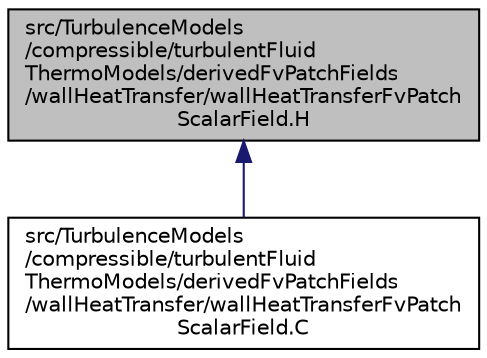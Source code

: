 digraph "src/TurbulenceModels/compressible/turbulentFluidThermoModels/derivedFvPatchFields/wallHeatTransfer/wallHeatTransferFvPatchScalarField.H"
{
  bgcolor="transparent";
  edge [fontname="Helvetica",fontsize="10",labelfontname="Helvetica",labelfontsize="10"];
  node [fontname="Helvetica",fontsize="10",shape=record];
  Node1 [label="src/TurbulenceModels\l/compressible/turbulentFluid\lThermoModels/derivedFvPatchFields\l/wallHeatTransfer/wallHeatTransferFvPatch\lScalarField.H",height=0.2,width=0.4,color="black", fillcolor="grey75", style="filled", fontcolor="black"];
  Node1 -> Node2 [dir="back",color="midnightblue",fontsize="10",style="solid",fontname="Helvetica"];
  Node2 [label="src/TurbulenceModels\l/compressible/turbulentFluid\lThermoModels/derivedFvPatchFields\l/wallHeatTransfer/wallHeatTransferFvPatch\lScalarField.C",height=0.2,width=0.4,color="black",URL="$a10789.html"];
}

